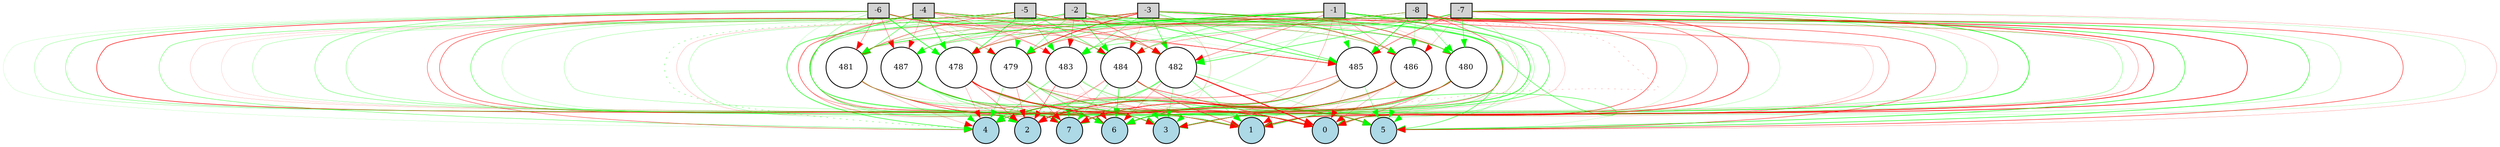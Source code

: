 digraph {
	node [fontsize=9 height=0.2 shape=circle width=0.2]
	-1 [fillcolor=lightgray shape=box style=filled]
	-2 [fillcolor=lightgray shape=box style=filled]
	-3 [fillcolor=lightgray shape=box style=filled]
	-4 [fillcolor=lightgray shape=box style=filled]
	-5 [fillcolor=lightgray shape=box style=filled]
	-6 [fillcolor=lightgray shape=box style=filled]
	-7 [fillcolor=lightgray shape=box style=filled]
	-8 [fillcolor=lightgray shape=box style=filled]
	0 [fillcolor=lightblue style=filled]
	1 [fillcolor=lightblue style=filled]
	2 [fillcolor=lightblue style=filled]
	3 [fillcolor=lightblue style=filled]
	4 [fillcolor=lightblue style=filled]
	5 [fillcolor=lightblue style=filled]
	6 [fillcolor=lightblue style=filled]
	7 [fillcolor=lightblue style=filled]
	480 [fillcolor=white style=filled]
	481 [fillcolor=white style=filled]
	482 [fillcolor=white style=filled]
	483 [fillcolor=white style=filled]
	484 [fillcolor=white style=filled]
	485 [fillcolor=white style=filled]
	486 [fillcolor=white style=filled]
	487 [fillcolor=white style=filled]
	478 [fillcolor=white style=filled]
	479 [fillcolor=white style=filled]
	-1 -> 478 [color=green penwidth=0.43408050311890833 style=solid]
	-1 -> 479 [color=red penwidth=0.39920842609833307 style=solid]
	-1 -> 480 [color=red penwidth=0.13761604004737082 style=solid]
	-1 -> 481 [color=green penwidth=0.6948713561115669 style=solid]
	-1 -> 482 [color=red penwidth=0.36136156444931355 style=solid]
	-1 -> 483 [color=red penwidth=0.15511421162962075 style=solid]
	-1 -> 484 [color=green penwidth=0.41610455136648883 style=solid]
	-1 -> 485 [color=green penwidth=0.2732090623949713 style=solid]
	-1 -> 486 [color=red penwidth=0.27411201760396575 style=solid]
	-1 -> 487 [color=green penwidth=0.41160374953828827 style=solid]
	-2 -> 478 [color=red penwidth=0.28268572095816313 style=solid]
	-2 -> 479 [color=green penwidth=0.35006631982089886 style=solid]
	-2 -> 480 [color=green penwidth=0.29970255529807033 style=solid]
	-2 -> 481 [color=green penwidth=0.11465821803793959 style=solid]
	-2 -> 482 [color=red penwidth=0.4590828107918149 style=solid]
	-2 -> 483 [color=red penwidth=0.29437323205189964 style=solid]
	-2 -> 484 [color=green penwidth=0.5694776962032091 style=solid]
	-2 -> 485 [color=green penwidth=0.6573455077604899 style=solid]
	-2 -> 486 [color=green penwidth=0.41757813094275253 style=solid]
	-2 -> 487 [color=green penwidth=0.31714081476582423 style=solid]
	-3 -> 478 [color=red penwidth=0.1793177193981911 style=solid]
	-3 -> 479 [color=red penwidth=0.7802081969650946 style=solid]
	-3 -> 480 [color=red penwidth=0.21631072604677848 style=solid]
	-3 -> 481 [color=red penwidth=0.16179286496268203 style=solid]
	-3 -> 482 [color=green penwidth=0.5523160277624581 style=solid]
	-3 -> 483 [color=green penwidth=0.376121527640905 style=solid]
	-3 -> 484 [color=red penwidth=0.16623633632067814 style=solid]
	-3 -> 485 [color=green penwidth=0.49562795548919314 style=solid]
	-3 -> 486 [color=red penwidth=0.2863517804815183 style=solid]
	-3 -> 487 [color=red penwidth=0.2535636135164099 style=solid]
	-4 -> 478 [color=green penwidth=0.6568383624451953 style=solid]
	-4 -> 479 [color=green penwidth=0.1677047767467972 style=solid]
	-4 -> 480 [color=green penwidth=0.1370119702854971 style=solid]
	-4 -> 481 [color=green penwidth=0.45153807838784377 style=solid]
	-4 -> 482 [color=green penwidth=0.15515796385080438 style=solid]
	-4 -> 483 [color=red penwidth=0.3183325198717297 style=solid]
	-4 -> 484 [color=green penwidth=0.26340469246771714 style=solid]
	-4 -> 485 [color=red penwidth=0.4504277863042353 style=solid]
	-4 -> 486 [color=red penwidth=0.24615599640408042 style=solid]
	-4 -> 487 [color=red penwidth=0.2204051606142305 style=solid]
	-5 -> 478 [color=green penwidth=0.6675973822045002 style=solid]
	-5 -> 479 [color=green penwidth=0.14966298332183475 style=solid]
	-5 -> 480 [color=red penwidth=0.5200852493902 style=solid]
	-5 -> 481 [color=red penwidth=0.4148476850346583 style=solid]
	-5 -> 482 [color=green penwidth=0.13594497553233875 style=solid]
	-5 -> 483 [color=green penwidth=0.4079320776746693 style=solid]
	-5 -> 484 [color=green penwidth=0.48213896226961506 style=solid]
	-5 -> 485 [color=green penwidth=0.10557509334640693 style=solid]
	-5 -> 486 [color=red penwidth=0.29261340583443973 style=solid]
	-5 -> 487 [color=green penwidth=0.1788401093617063 style=solid]
	-6 -> 478 [color=green penwidth=0.7092079147741654 style=solid]
	-6 -> 479 [color=red penwidth=0.24218037086692942 style=solid]
	-6 -> 480 [color=green penwidth=0.5325975669554605 style=solid]
	-6 -> 481 [color=red penwidth=0.30718696271083834 style=solid]
	-6 -> 482 [color=red penwidth=0.3786381094824375 style=solid]
	-6 -> 483 [color=red penwidth=0.15641635691761094 style=solid]
	-6 -> 484 [color=red penwidth=0.33229546740924176 style=solid]
	-6 -> 485 [color=red penwidth=0.29654529235329774 style=solid]
	-6 -> 486 [color=green penwidth=0.2530519030946823 style=solid]
	-6 -> 487 [color=red penwidth=0.30330668483901524 style=solid]
	-7 -> 478 [color=red penwidth=0.2842578743526728 style=solid]
	-7 -> 479 [color=green penwidth=0.28031360846343056 style=solid]
	-7 -> 480 [color=green penwidth=0.5158673698846764 style=solid]
	-7 -> 481 [color=red penwidth=0.2360854412423032 style=solid]
	-7 -> 482 [color=green penwidth=0.5436583680379263 style=solid]
	-7 -> 483 [color=green penwidth=0.2995129725326633 style=solid]
	-7 -> 484 [color=green penwidth=0.10058879927748493 style=solid]
	-7 -> 485 [color=red penwidth=0.46439532651421545 style=solid]
	-7 -> 486 [color=red penwidth=0.16889990452846199 style=solid]
	-7 -> 487 [color=green penwidth=0.10449657461074058 style=solid]
	-8 -> 478 [color=red penwidth=0.21324176536597464 style=solid]
	-8 -> 479 [color=green penwidth=0.12158300464484029 style=solid]
	-8 -> 480 [color=green penwidth=0.37709296296826333 style=solid]
	-8 -> 481 [color=green penwidth=0.2212118878843895 style=solid]
	-8 -> 482 [color=green penwidth=0.18462700567938822 style=solid]
	-8 -> 483 [color=green penwidth=0.38441806566094316 style=solid]
	-8 -> 484 [color=red penwidth=0.2803880218749819 style=solid]
	-8 -> 485 [color=green penwidth=0.6579859444799269 style=solid]
	-8 -> 486 [color=green penwidth=0.2415418215982361 style=solid]
	-8 -> 487 [color=green penwidth=0.12711575964237143 style=solid]
	478 -> 0 [color=green penwidth=0.21889680620040103 style=solid]
	478 -> 1 [color=green penwidth=0.3513447271051078 style=solid]
	478 -> 2 [color=red penwidth=0.38329673962508004 style=solid]
	478 -> 3 [color=green penwidth=0.5128320439589847 style=solid]
	478 -> 4 [color=red penwidth=0.21578094035133283 style=solid]
	478 -> 5 [color=red penwidth=0.8739769591355819 style=solid]
	478 -> 6 [color=red penwidth=0.37023346232377474 style=solid]
	478 -> 7 [color=red penwidth=0.12985339745685123 style=solid]
	479 -> 0 [color=red penwidth=0.48059832213578135 style=solid]
	479 -> 1 [color=red penwidth=0.30539522068759395 style=solid]
	479 -> 2 [color=red penwidth=0.295093554011499 style=solid]
	479 -> 3 [color=red penwidth=0.14348184676415887 style=solid]
	479 -> 4 [color=green penwidth=0.35395482980709436 style=solid]
	479 -> 5 [color=green penwidth=0.48531665889515074 style=solid]
	479 -> 6 [color=green penwidth=0.418492189905771 style=solid]
	479 -> 7 [color=red penwidth=0.31456948591668765 style=solid]
	480 -> 0 [color=red penwidth=0.31271374634993265 style=solid]
	480 -> 1 [color=green penwidth=0.6237164829843189 style=solid]
	480 -> 2 [color=green penwidth=0.4028745410116824 style=solid]
	480 -> 3 [color=red penwidth=0.3650880032496624 style=solid]
	480 -> 4 [color=red penwidth=0.3232846392149154 style=solid]
	480 -> 5 [color=green penwidth=0.18423037675543946 style=solid]
	480 -> 6 [color=red penwidth=0.3480639672588046 style=solid]
	480 -> 7 [color=red penwidth=0.18139077481946259 style=solid]
	481 -> 0 [color=red penwidth=0.30835921248388576 style=solid]
	481 -> 1 [color=red penwidth=0.45083388294998883 style=solid]
	481 -> 2 [color=green penwidth=0.1781152934513036 style=solid]
	481 -> 3 [color=red penwidth=0.4231840985389177 style=solid]
	481 -> 4 [color=red penwidth=0.18572562315447635 style=solid]
	481 -> 5 [color=red penwidth=0.12233094428015032 style=solid]
	481 -> 6 [color=green penwidth=0.10613195181124352 style=solid]
	481 -> 7 [color=green penwidth=0.16530120749803034 style=solid]
	482 -> 0 [color=red penwidth=1.1341493051869236 style=solid]
	482 -> 1 [color=green penwidth=0.378307415206383 style=solid]
	482 -> 2 [color=green penwidth=0.2990491457765117 style=solid]
	482 -> 3 [color=green penwidth=0.3174192430633831 style=solid]
	482 -> 4 [color=green penwidth=0.36635008248722134 style=solid]
	482 -> 5 [color=green penwidth=0.24643402545076037 style=solid]
	482 -> 6 [color=red penwidth=0.24927626571331504 style=solid]
	482 -> 7 [color=green penwidth=0.34987821367942795 style=solid]
	483 -> 0 [color=red penwidth=0.12922802781602555 style=solid]
	483 -> 1 [color=green penwidth=0.19898455503193957 style=solid]
	483 -> 2 [color=red penwidth=0.44776805329746394 style=solid]
	483 -> 3 [color=green penwidth=0.17327944998549216 style=solid]
	483 -> 4 [color=green penwidth=0.4071835113192305 style=solid]
	483 -> 5 [color=green penwidth=0.1818809645797348 style=solid]
	483 -> 6 [color=red penwidth=0.1236149141473395 style=solid]
	483 -> 7 [color=green penwidth=0.11693631030253232 style=solid]
	484 -> 0 [color=red penwidth=0.5318107618653962 style=solid]
	484 -> 1 [color=red penwidth=0.4766597439530341 style=solid]
	484 -> 2 [color=red penwidth=0.32919116301606827 style=solid]
	484 -> 3 [color=green penwidth=0.10136277357529035 style=solid]
	484 -> 4 [color=red penwidth=0.10812801510607845 style=solid]
	484 -> 5 [color=green penwidth=0.22503864937331639 style=solid]
	484 -> 6 [color=green penwidth=0.6624960913182832 style=solid]
	484 -> 7 [color=green penwidth=0.35423698600760334 style=solid]
	485 -> 0 [color=red penwidth=0.1065094429458616 style=solid]
	485 -> 1 [color=red penwidth=0.15876170518753832 style=solid]
	485 -> 2 [color=green penwidth=0.14701925972408572 style=solid]
	485 -> 3 [color=green penwidth=0.13438074001994474 style=solid]
	485 -> 4 [color=red penwidth=0.3939805036281441 style=solid]
	485 -> 5 [color=green penwidth=0.3454963140217865 style=solid]
	485 -> 6 [color=green penwidth=0.589062376479951 style=solid]
	485 -> 7 [color=red penwidth=0.5329470990990597 style=solid]
	486 -> 0 [color=red penwidth=0.22937284392589938 style=solid]
	486 -> 1 [color=red penwidth=0.13092144929124724 style=solid]
	486 -> 2 [color=red penwidth=0.8785893623685823 style=solid]
	486 -> 3 [color=red penwidth=0.23293543386012372 style=solid]
	486 -> 4 [color=green penwidth=0.5313469821874073 style=solid]
	486 -> 5 [color=green penwidth=0.14405377258205554 style=solid]
	486 -> 6 [color=green penwidth=0.23759435222661981 style=solid]
	486 -> 7 [color=red penwidth=0.3520328202434553 style=solid]
	487 -> 0 [color=red penwidth=0.4434773030661803 style=solid]
	487 -> 1 [color=red penwidth=0.37904407303298127 style=dotted]
	487 -> 2 [color=green penwidth=0.3721679493127049 style=solid]
	487 -> 3 [color=red penwidth=0.21857796750408265 style=solid]
	487 -> 4 [color=green penwidth=0.15543107137045273 style=solid]
	487 -> 5 [color=green penwidth=0.3169805637785377 style=solid]
	487 -> 6 [color=green penwidth=0.4009975557228843 style=solid]
	487 -> 7 [color=green penwidth=0.43146180592779215 style=solid]
	-1 -> 0 [color=red penwidth=0.7320826864801241 style=solid]
	-1 -> 1 [color=green penwidth=0.27473647273698887 style=solid]
	-1 -> 2 [color=red penwidth=0.23683101008936208 style=solid]
	-1 -> 3 [color=green penwidth=0.2470171520260156 style=solid]
	-1 -> 4 [color=green penwidth=0.22306883904996755 style=solid]
	-1 -> 5 [color=green penwidth=0.5725996732059797 style=solid]
	-1 -> 6 [color=green penwidth=0.7363788783723246 style=solid]
	-1 -> 7 [color=green penwidth=0.3653265356226413 style=solid]
	-2 -> 0 [color=red penwidth=0.5022124003792614 style=solid]
	-2 -> 1 [color=red penwidth=0.1912694304519525 style=dotted]
	-2 -> 2 [color=red penwidth=0.1484859770592945 style=solid]
	-2 -> 3 [color=green penwidth=0.13970719889802963 style=solid]
	-2 -> 4 [color=green penwidth=0.3537003776984238 style=dotted]
	-2 -> 5 [color=red penwidth=0.46431850896997984 style=solid]
	-2 -> 6 [color=green penwidth=0.39215498181323305 style=solid]
	-2 -> 7 [color=green penwidth=0.20565214721105107 style=solid]
	-3 -> 0 [color=red penwidth=0.34136317438269004 style=solid]
	-3 -> 1 [color=red penwidth=0.1525804879733293 style=solid]
	-3 -> 2 [color=red penwidth=0.31861103543489544 style=solid]
	-3 -> 3 [color=green penwidth=0.468190158708225 style=solid]
	-3 -> 4 [color=green penwidth=0.5782710264720972 style=solid]
	-3 -> 5 [color=green penwidth=0.5847376912466521 style=solid]
	-3 -> 6 [color=red penwidth=0.14689964307656492 style=solid]
	-3 -> 7 [color=red penwidth=0.3304479887027732 style=solid]
	-4 -> 0 [color=green penwidth=0.5809428859191544 style=solid]
	-4 -> 1 [color=green penwidth=0.2013688738188654 style=solid]
	-4 -> 2 [color=red penwidth=0.13252704672003213 style=solid]
	-4 -> 3 [color=red penwidth=0.32018976018943945 style=solid]
	-4 -> 4 [color=green penwidth=0.3437768830090522 style=solid]
	-4 -> 5 [color=green penwidth=0.49542869027008785 style=solid]
	-4 -> 6 [color=green penwidth=0.19780449509079429 style=solid]
	-4 -> 7 [color=red penwidth=0.10291306773734311 style=solid]
	-5 -> 0 [color=green penwidth=0.20759362291402167 style=solid]
	-5 -> 1 [color=green penwidth=0.26466954668584447 style=solid]
	-5 -> 2 [color=red penwidth=0.47642894265542024 style=solid]
	-5 -> 3 [color=green penwidth=0.3022639593862121 style=solid]
	-5 -> 4 [color=red penwidth=0.3993760922408385 style=solid]
	-5 -> 5 [color=green penwidth=0.11736456258351466 style=solid]
	-5 -> 6 [color=green penwidth=0.15133802507792354 style=solid]
	-5 -> 7 [color=green penwidth=0.4283622335464765 style=solid]
	-6 -> 0 [color=green penwidth=0.263253541443622 style=solid]
	-6 -> 1 [color=green penwidth=0.32554466351615063 style=solid]
	-6 -> 2 [color=green penwidth=0.20291582093370114 style=solid]
	-6 -> 3 [color=green penwidth=0.1369618190857355 style=solid]
	-6 -> 4 [color=green penwidth=0.10284548347026524 style=solid]
	-6 -> 5 [color=green penwidth=0.25744001525491356 style=solid]
	-6 -> 6 [color=red penwidth=0.6298395246274592 style=solid]
	-6 -> 7 [color=green penwidth=0.30964202160725496 style=solid]
	-7 -> 0 [color=green penwidth=0.15507091983043478 style=solid]
	-7 -> 1 [color=red penwidth=0.7624889860733048 style=solid]
	-7 -> 2 [color=green penwidth=0.2909661147343484 style=solid]
	-7 -> 3 [color=red penwidth=0.15163744562835677 style=solid]
	-7 -> 4 [color=red penwidth=0.13115561433204165 style=solid]
	-7 -> 5 [color=red penwidth=0.17073017763924742 style=solid]
	-7 -> 6 [color=green penwidth=0.7522489282641293 style=solid]
	-7 -> 7 [color=red penwidth=0.14744248966796114 style=solid]
	-8 -> 0 [color=green penwidth=0.1768282563285183 style=solid]
	-8 -> 1 [color=red penwidth=0.2598601139125357 style=solid]
	-8 -> 2 [color=red penwidth=0.407668678423208 style=solid]
	-8 -> 3 [color=green penwidth=0.563247384506149 style=solid]
	-8 -> 4 [color=red penwidth=0.42574171808714834 style=solid]
	-8 -> 5 [color=red penwidth=0.5122181379651091 style=solid]
	-8 -> 6 [color=green penwidth=0.17867393159621903 style=solid]
	-8 -> 7 [color=red penwidth=0.6689439006562161 style=solid]
}
